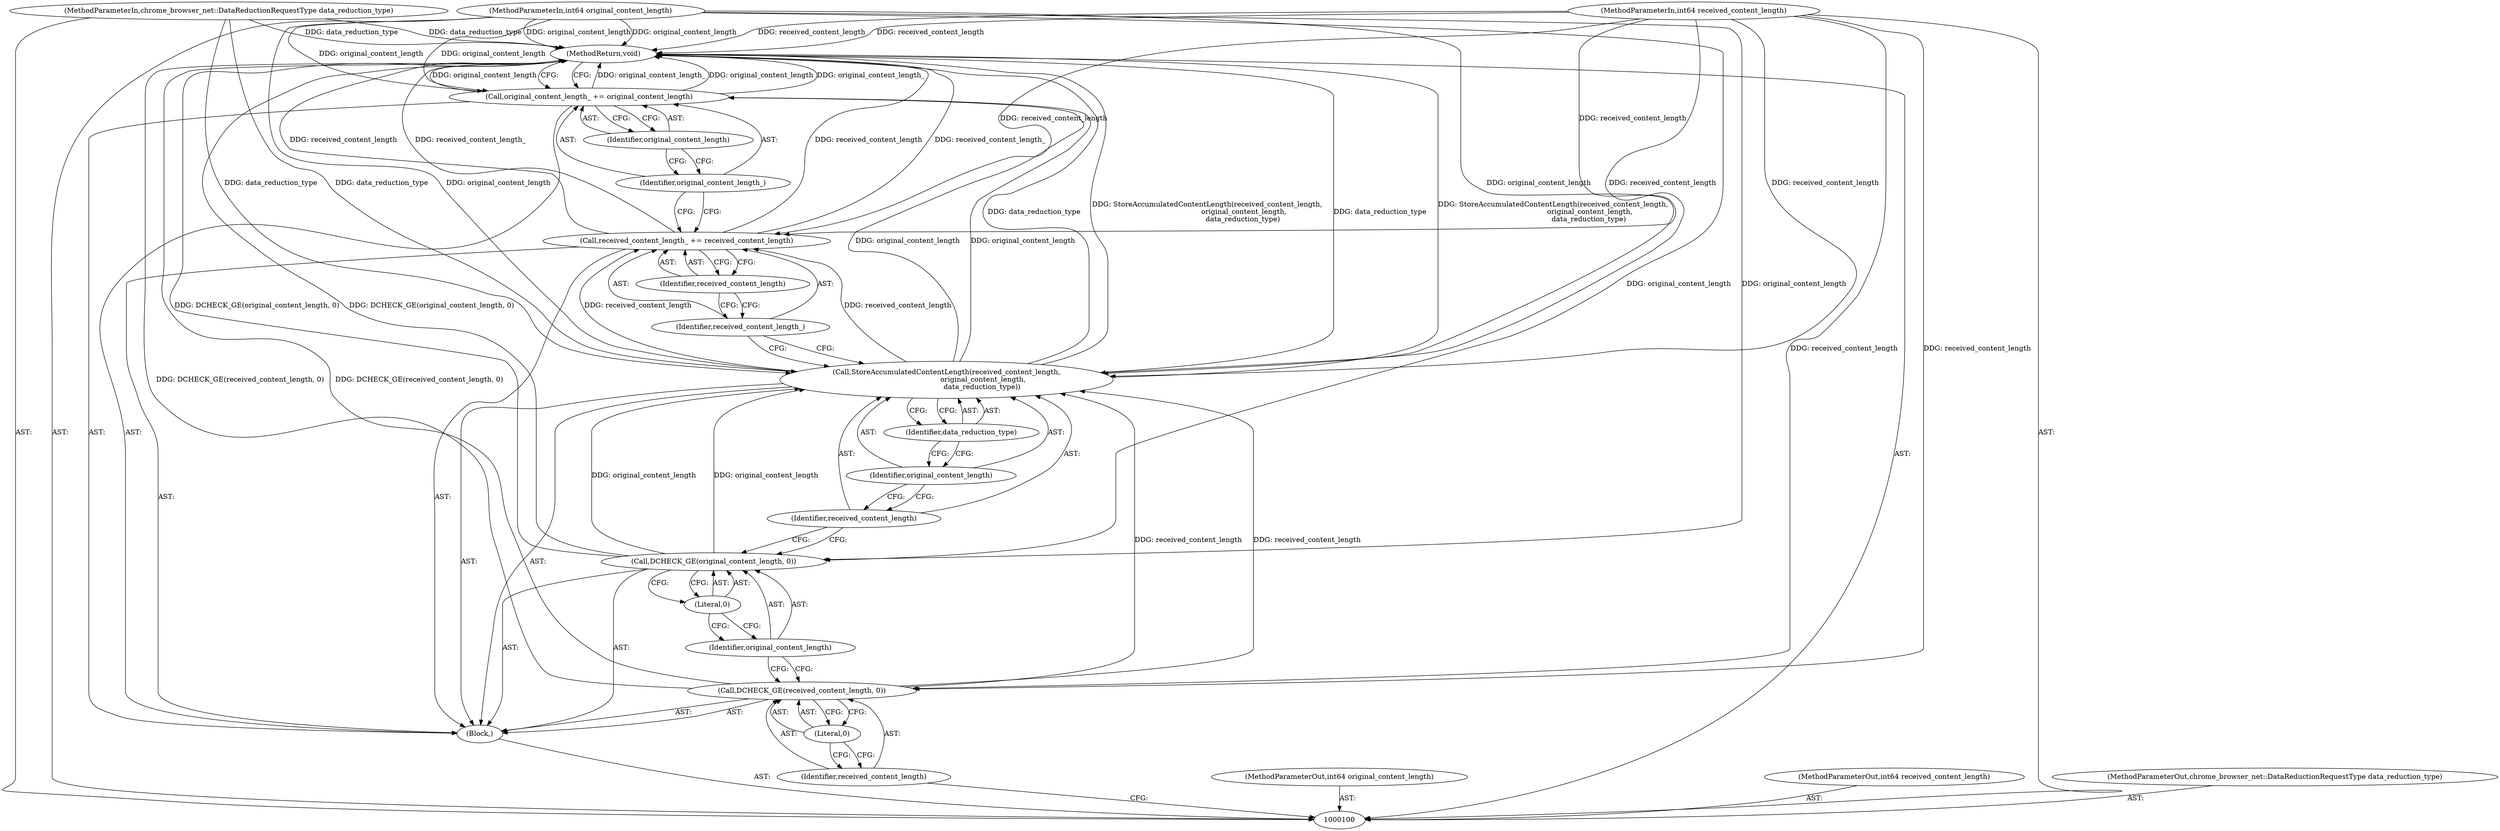 digraph "0_Chrome_828eab2216a765dea92575c290421c115b8ad028_10" {
"1000121" [label="(MethodReturn,void)"];
"1000118" [label="(Call,original_content_length_ += original_content_length)"];
"1000119" [label="(Identifier,original_content_length_)"];
"1000120" [label="(Identifier,original_content_length)"];
"1000102" [label="(MethodParameterIn,int64 original_content_length)"];
"1000145" [label="(MethodParameterOut,int64 original_content_length)"];
"1000101" [label="(MethodParameterIn,int64 received_content_length)"];
"1000144" [label="(MethodParameterOut,int64 received_content_length)"];
"1000103" [label="(MethodParameterIn,chrome_browser_net::DataReductionRequestType data_reduction_type)"];
"1000146" [label="(MethodParameterOut,chrome_browser_net::DataReductionRequestType data_reduction_type)"];
"1000104" [label="(Block,)"];
"1000106" [label="(Identifier,received_content_length)"];
"1000105" [label="(Call,DCHECK_GE(received_content_length, 0))"];
"1000107" [label="(Literal,0)"];
"1000109" [label="(Identifier,original_content_length)"];
"1000108" [label="(Call,DCHECK_GE(original_content_length, 0))"];
"1000110" [label="(Literal,0)"];
"1000111" [label="(Call,StoreAccumulatedContentLength(received_content_length,\n                                 original_content_length,\n                                data_reduction_type))"];
"1000112" [label="(Identifier,received_content_length)"];
"1000113" [label="(Identifier,original_content_length)"];
"1000114" [label="(Identifier,data_reduction_type)"];
"1000115" [label="(Call,received_content_length_ += received_content_length)"];
"1000116" [label="(Identifier,received_content_length_)"];
"1000117" [label="(Identifier,received_content_length)"];
"1000121" -> "1000100"  [label="AST: "];
"1000121" -> "1000118"  [label="CFG: "];
"1000115" -> "1000121"  [label="DDG: received_content_length"];
"1000115" -> "1000121"  [label="DDG: received_content_length_"];
"1000108" -> "1000121"  [label="DDG: DCHECK_GE(original_content_length, 0)"];
"1000105" -> "1000121"  [label="DDG: DCHECK_GE(received_content_length, 0)"];
"1000111" -> "1000121"  [label="DDG: data_reduction_type"];
"1000111" -> "1000121"  [label="DDG: StoreAccumulatedContentLength(received_content_length,\n                                 original_content_length,\n                                data_reduction_type)"];
"1000103" -> "1000121"  [label="DDG: data_reduction_type"];
"1000102" -> "1000121"  [label="DDG: original_content_length"];
"1000118" -> "1000121"  [label="DDG: original_content_length_"];
"1000118" -> "1000121"  [label="DDG: original_content_length"];
"1000101" -> "1000121"  [label="DDG: received_content_length"];
"1000118" -> "1000104"  [label="AST: "];
"1000118" -> "1000120"  [label="CFG: "];
"1000119" -> "1000118"  [label="AST: "];
"1000120" -> "1000118"  [label="AST: "];
"1000121" -> "1000118"  [label="CFG: "];
"1000118" -> "1000121"  [label="DDG: original_content_length_"];
"1000118" -> "1000121"  [label="DDG: original_content_length"];
"1000111" -> "1000118"  [label="DDG: original_content_length"];
"1000102" -> "1000118"  [label="DDG: original_content_length"];
"1000119" -> "1000118"  [label="AST: "];
"1000119" -> "1000115"  [label="CFG: "];
"1000120" -> "1000119"  [label="CFG: "];
"1000120" -> "1000118"  [label="AST: "];
"1000120" -> "1000119"  [label="CFG: "];
"1000118" -> "1000120"  [label="CFG: "];
"1000102" -> "1000100"  [label="AST: "];
"1000102" -> "1000121"  [label="DDG: original_content_length"];
"1000102" -> "1000108"  [label="DDG: original_content_length"];
"1000102" -> "1000111"  [label="DDG: original_content_length"];
"1000102" -> "1000118"  [label="DDG: original_content_length"];
"1000145" -> "1000100"  [label="AST: "];
"1000101" -> "1000100"  [label="AST: "];
"1000101" -> "1000121"  [label="DDG: received_content_length"];
"1000101" -> "1000105"  [label="DDG: received_content_length"];
"1000101" -> "1000111"  [label="DDG: received_content_length"];
"1000101" -> "1000115"  [label="DDG: received_content_length"];
"1000144" -> "1000100"  [label="AST: "];
"1000103" -> "1000100"  [label="AST: "];
"1000103" -> "1000121"  [label="DDG: data_reduction_type"];
"1000103" -> "1000111"  [label="DDG: data_reduction_type"];
"1000146" -> "1000100"  [label="AST: "];
"1000104" -> "1000100"  [label="AST: "];
"1000105" -> "1000104"  [label="AST: "];
"1000108" -> "1000104"  [label="AST: "];
"1000111" -> "1000104"  [label="AST: "];
"1000115" -> "1000104"  [label="AST: "];
"1000118" -> "1000104"  [label="AST: "];
"1000106" -> "1000105"  [label="AST: "];
"1000106" -> "1000100"  [label="CFG: "];
"1000107" -> "1000106"  [label="CFG: "];
"1000105" -> "1000104"  [label="AST: "];
"1000105" -> "1000107"  [label="CFG: "];
"1000106" -> "1000105"  [label="AST: "];
"1000107" -> "1000105"  [label="AST: "];
"1000109" -> "1000105"  [label="CFG: "];
"1000105" -> "1000121"  [label="DDG: DCHECK_GE(received_content_length, 0)"];
"1000101" -> "1000105"  [label="DDG: received_content_length"];
"1000105" -> "1000111"  [label="DDG: received_content_length"];
"1000107" -> "1000105"  [label="AST: "];
"1000107" -> "1000106"  [label="CFG: "];
"1000105" -> "1000107"  [label="CFG: "];
"1000109" -> "1000108"  [label="AST: "];
"1000109" -> "1000105"  [label="CFG: "];
"1000110" -> "1000109"  [label="CFG: "];
"1000108" -> "1000104"  [label="AST: "];
"1000108" -> "1000110"  [label="CFG: "];
"1000109" -> "1000108"  [label="AST: "];
"1000110" -> "1000108"  [label="AST: "];
"1000112" -> "1000108"  [label="CFG: "];
"1000108" -> "1000121"  [label="DDG: DCHECK_GE(original_content_length, 0)"];
"1000102" -> "1000108"  [label="DDG: original_content_length"];
"1000108" -> "1000111"  [label="DDG: original_content_length"];
"1000110" -> "1000108"  [label="AST: "];
"1000110" -> "1000109"  [label="CFG: "];
"1000108" -> "1000110"  [label="CFG: "];
"1000111" -> "1000104"  [label="AST: "];
"1000111" -> "1000114"  [label="CFG: "];
"1000112" -> "1000111"  [label="AST: "];
"1000113" -> "1000111"  [label="AST: "];
"1000114" -> "1000111"  [label="AST: "];
"1000116" -> "1000111"  [label="CFG: "];
"1000111" -> "1000121"  [label="DDG: data_reduction_type"];
"1000111" -> "1000121"  [label="DDG: StoreAccumulatedContentLength(received_content_length,\n                                 original_content_length,\n                                data_reduction_type)"];
"1000105" -> "1000111"  [label="DDG: received_content_length"];
"1000101" -> "1000111"  [label="DDG: received_content_length"];
"1000108" -> "1000111"  [label="DDG: original_content_length"];
"1000102" -> "1000111"  [label="DDG: original_content_length"];
"1000103" -> "1000111"  [label="DDG: data_reduction_type"];
"1000111" -> "1000115"  [label="DDG: received_content_length"];
"1000111" -> "1000118"  [label="DDG: original_content_length"];
"1000112" -> "1000111"  [label="AST: "];
"1000112" -> "1000108"  [label="CFG: "];
"1000113" -> "1000112"  [label="CFG: "];
"1000113" -> "1000111"  [label="AST: "];
"1000113" -> "1000112"  [label="CFG: "];
"1000114" -> "1000113"  [label="CFG: "];
"1000114" -> "1000111"  [label="AST: "];
"1000114" -> "1000113"  [label="CFG: "];
"1000111" -> "1000114"  [label="CFG: "];
"1000115" -> "1000104"  [label="AST: "];
"1000115" -> "1000117"  [label="CFG: "];
"1000116" -> "1000115"  [label="AST: "];
"1000117" -> "1000115"  [label="AST: "];
"1000119" -> "1000115"  [label="CFG: "];
"1000115" -> "1000121"  [label="DDG: received_content_length"];
"1000115" -> "1000121"  [label="DDG: received_content_length_"];
"1000111" -> "1000115"  [label="DDG: received_content_length"];
"1000101" -> "1000115"  [label="DDG: received_content_length"];
"1000116" -> "1000115"  [label="AST: "];
"1000116" -> "1000111"  [label="CFG: "];
"1000117" -> "1000116"  [label="CFG: "];
"1000117" -> "1000115"  [label="AST: "];
"1000117" -> "1000116"  [label="CFG: "];
"1000115" -> "1000117"  [label="CFG: "];
}
